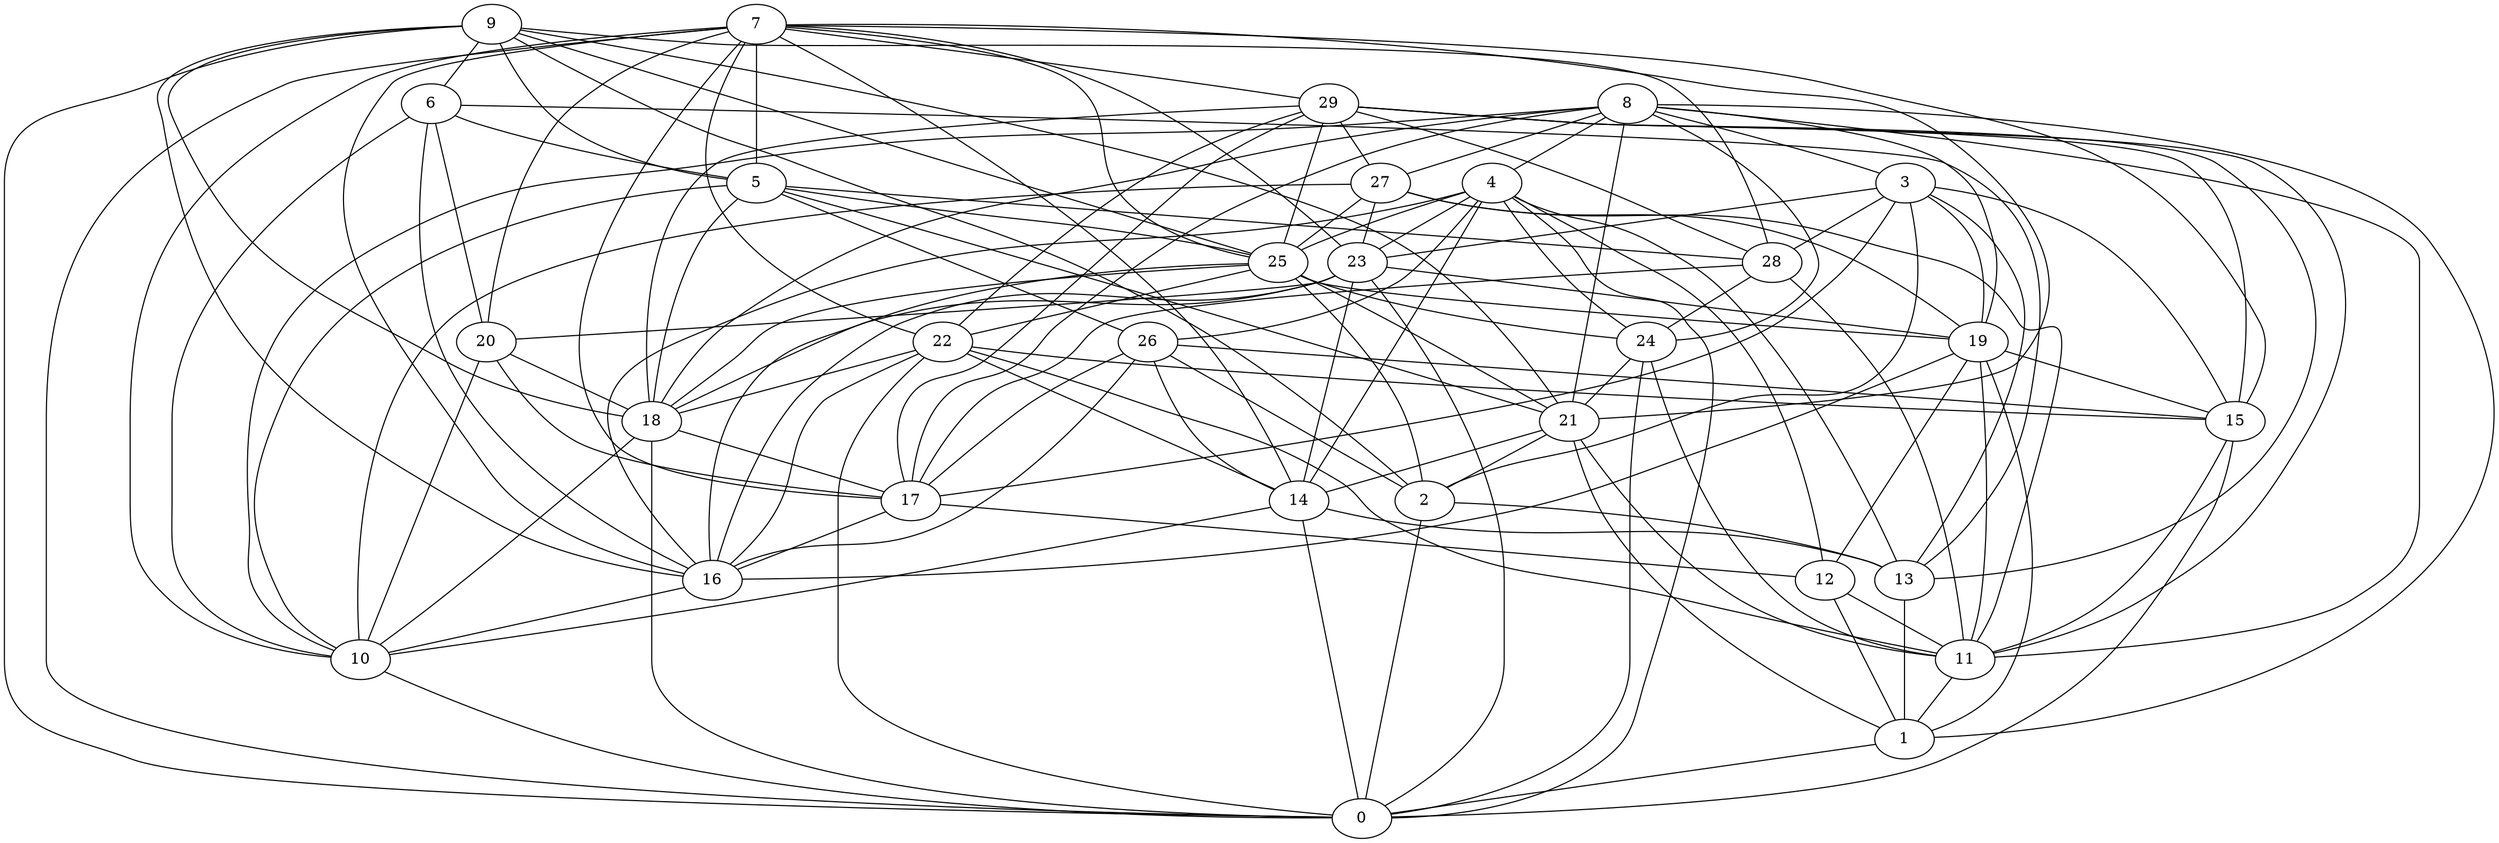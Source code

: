 digraph GG_graph {

subgraph G_graph {
edge [color = black]
"23" -> "0" [dir = none]
"23" -> "19" [dir = none]
"23" -> "16" [dir = none]
"21" -> "11" [dir = none]
"21" -> "1" [dir = none]
"21" -> "2" [dir = none]
"21" -> "14" [dir = none]
"20" -> "10" [dir = none]
"20" -> "17" [dir = none]
"20" -> "18" [dir = none]
"19" -> "15" [dir = none]
"19" -> "11" [dir = none]
"19" -> "1" [dir = none]
"9" -> "16" [dir = none]
"9" -> "2" [dir = none]
"9" -> "21" [dir = none]
"9" -> "0" [dir = none]
"9" -> "6" [dir = none]
"1" -> "0" [dir = none]
"22" -> "18" [dir = none]
"22" -> "14" [dir = none]
"22" -> "0" [dir = none]
"22" -> "15" [dir = none]
"22" -> "16" [dir = none]
"12" -> "1" [dir = none]
"26" -> "17" [dir = none]
"26" -> "15" [dir = none]
"14" -> "10" [dir = none]
"29" -> "13" [dir = none]
"29" -> "22" [dir = none]
"29" -> "27" [dir = none]
"29" -> "28" [dir = none]
"29" -> "17" [dir = none]
"29" -> "11" [dir = none]
"29" -> "25" [dir = none]
"29" -> "15" [dir = none]
"6" -> "20" [dir = none]
"6" -> "10" [dir = none]
"3" -> "13" [dir = none]
"3" -> "2" [dir = none]
"3" -> "19" [dir = none]
"3" -> "17" [dir = none]
"3" -> "23" [dir = none]
"18" -> "17" [dir = none]
"18" -> "0" [dir = none]
"17" -> "12" [dir = none]
"17" -> "16" [dir = none]
"28" -> "11" [dir = none]
"28" -> "17" [dir = none]
"27" -> "11" [dir = none]
"7" -> "15" [dir = none]
"7" -> "17" [dir = none]
"7" -> "25" [dir = none]
"7" -> "16" [dir = none]
"7" -> "5" [dir = none]
"7" -> "14" [dir = none]
"10" -> "0" [dir = none]
"4" -> "25" [dir = none]
"4" -> "23" [dir = none]
"4" -> "16" [dir = none]
"4" -> "0" [dir = none]
"4" -> "24" [dir = none]
"4" -> "12" [dir = none]
"4" -> "13" [dir = none]
"5" -> "18" [dir = none]
"5" -> "26" [dir = none]
"5" -> "21" [dir = none]
"5" -> "28" [dir = none]
"5" -> "10" [dir = none]
"25" -> "2" [dir = none]
"25" -> "19" [dir = none]
"25" -> "18" [dir = none]
"25" -> "21" [dir = none]
"25" -> "22" [dir = none]
"25" -> "16" [dir = none]
"2" -> "0" [dir = none]
"8" -> "10" [dir = none]
"8" -> "17" [dir = none]
"8" -> "27" [dir = none]
"8" -> "4" [dir = none]
"8" -> "11" [dir = none]
"8" -> "19" [dir = none]
"8" -> "1" [dir = none]
"8" -> "18" [dir = none]
"24" -> "0" [dir = none]
"24" -> "21" [dir = none]
"24" -> "11" [dir = none]
"26" -> "14" [dir = none]
"7" -> "20" [dir = none]
"26" -> "16" [dir = none]
"4" -> "14" [dir = none]
"15" -> "11" [dir = none]
"7" -> "29" [dir = none]
"23" -> "20" [dir = none]
"9" -> "25" [dir = none]
"9" -> "28" [dir = none]
"3" -> "15" [dir = none]
"3" -> "28" [dir = none]
"27" -> "19" [dir = none]
"25" -> "24" [dir = none]
"27" -> "25" [dir = none]
"27" -> "10" [dir = none]
"6" -> "5" [dir = none]
"27" -> "23" [dir = none]
"13" -> "1" [dir = none]
"7" -> "0" [dir = none]
"28" -> "24" [dir = none]
"11" -> "1" [dir = none]
"26" -> "2" [dir = none]
"29" -> "18" [dir = none]
"19" -> "16" [dir = none]
"14" -> "0" [dir = none]
"15" -> "0" [dir = none]
"22" -> "11" [dir = none]
"7" -> "10" [dir = none]
"23" -> "14" [dir = none]
"14" -> "13" [dir = none]
"18" -> "10" [dir = none]
"19" -> "12" [dir = none]
"16" -> "10" [dir = none]
"2" -> "13" [dir = none]
"4" -> "26" [dir = none]
"6" -> "16" [dir = none]
"7" -> "21" [dir = none]
"7" -> "22" [dir = none]
"9" -> "5" [dir = none]
"23" -> "18" [dir = none]
"5" -> "25" [dir = none]
"12" -> "11" [dir = none]
"8" -> "21" [dir = none]
"9" -> "18" [dir = none]
"7" -> "23" [dir = none]
"6" -> "13" [dir = none]
"8" -> "24" [dir = none]
"8" -> "3" [dir = none]
}

}
